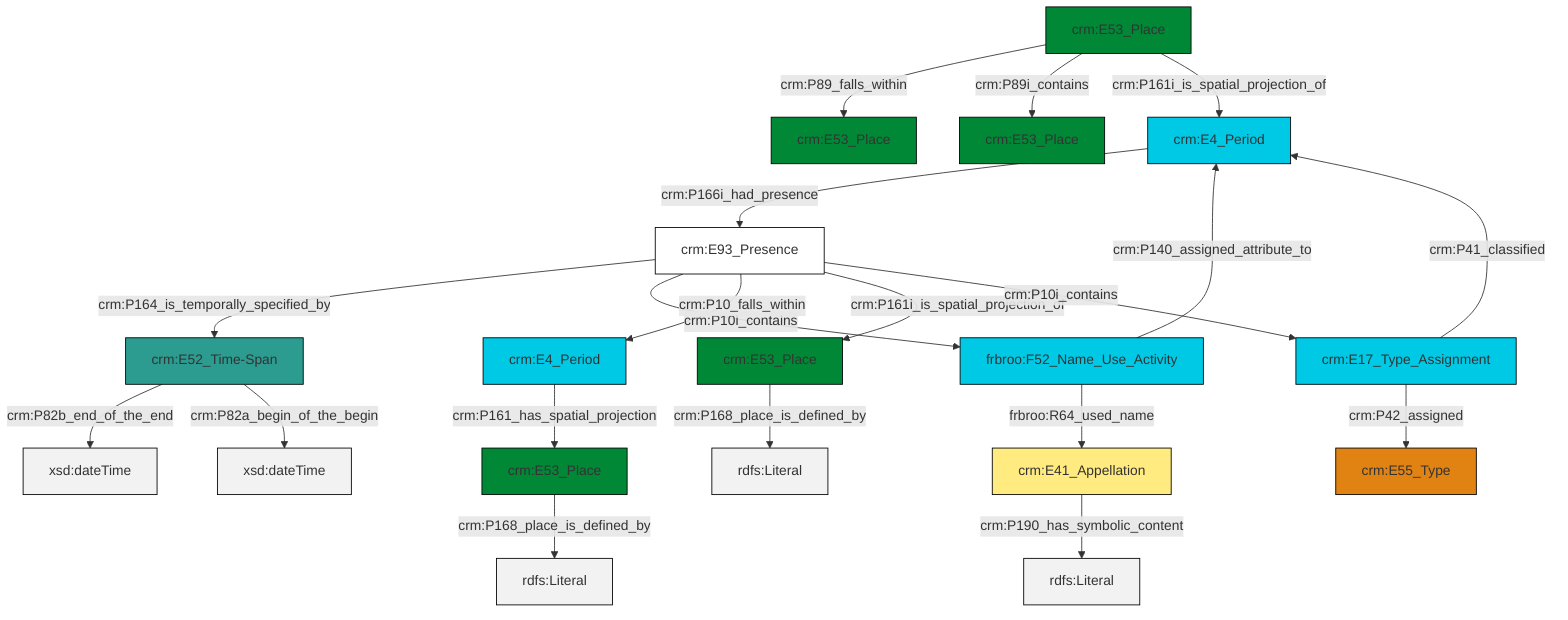 graph TD
classDef Literal fill:#f2f2f2,stroke:#000000;
classDef CRM_Entity fill:#FFFFFF,stroke:#000000;
classDef Temporal_Entity fill:#00C9E6, stroke:#000000;
classDef Type fill:#E18312, stroke:#000000;
classDef Time-Span fill:#2C9C91, stroke:#000000;
classDef Appellation fill:#FFEB7F, stroke:#000000;
classDef Place fill:#008836, stroke:#000000;
classDef Persistent_Item fill:#B266B2, stroke:#000000;
classDef Conceptual_Object fill:#FFD700, stroke:#000000;
classDef Physical_Thing fill:#D2B48C, stroke:#000000;
classDef Actor fill:#f58aad, stroke:#000000;
classDef PC_Classes fill:#4ce600, stroke:#000000;
classDef Multi fill:#cccccc,stroke:#000000;

0["crm:E4_Period"]:::Temporal_Entity -->|crm:P161_has_spatial_projection| 4["crm:E53_Place"]:::Place
9["crm:E53_Place"]:::Place -->|crm:P89_falls_within| 7["crm:E53_Place"]:::Place
10["crm:E52_Time-Span"]:::Time-Span -->|crm:P82b_end_of_the_end| 11[xsd:dateTime]:::Literal
12["crm:E93_Presence"]:::CRM_Entity -->|crm:P164_is_temporally_specified_by| 10["crm:E52_Time-Span"]:::Time-Span
9["crm:E53_Place"]:::Place -->|crm:P89i_contains| 13["crm:E53_Place"]:::Place
14["crm:E41_Appellation"]:::Appellation -->|crm:P190_has_symbolic_content| 15[rdfs:Literal]:::Literal
17["crm:E17_Type_Assignment"]:::Temporal_Entity -->|crm:P42_assigned| 18["crm:E55_Type"]:::Type
12["crm:E93_Presence"]:::CRM_Entity -->|crm:P10i_contains| 20["frbroo:F52_Name_Use_Activity"]:::Temporal_Entity
12["crm:E93_Presence"]:::CRM_Entity -->|crm:P10_falls_within| 0["crm:E4_Period"]:::Temporal_Entity
2["crm:E4_Period"]:::Temporal_Entity -->|crm:P166i_had_presence| 12["crm:E93_Presence"]:::CRM_Entity
20["frbroo:F52_Name_Use_Activity"]:::Temporal_Entity -->|frbroo:R64_used_name| 14["crm:E41_Appellation"]:::Appellation
12["crm:E93_Presence"]:::CRM_Entity -->|crm:P161i_is_spatial_projection_of| 5["crm:E53_Place"]:::Place
10["crm:E52_Time-Span"]:::Time-Span -->|crm:P82a_begin_of_the_begin| 21[xsd:dateTime]:::Literal
9["crm:E53_Place"]:::Place -->|crm:P161i_is_spatial_projection_of| 2["crm:E4_Period"]:::Temporal_Entity
20["frbroo:F52_Name_Use_Activity"]:::Temporal_Entity -->|crm:P140_assigned_attribute_to| 2["crm:E4_Period"]:::Temporal_Entity
12["crm:E93_Presence"]:::CRM_Entity -->|crm:P10i_contains| 17["crm:E17_Type_Assignment"]:::Temporal_Entity
4["crm:E53_Place"]:::Place -->|crm:P168_place_is_defined_by| 23[rdfs:Literal]:::Literal
17["crm:E17_Type_Assignment"]:::Temporal_Entity -->|crm:P41_classified| 2["crm:E4_Period"]:::Temporal_Entity
5["crm:E53_Place"]:::Place -->|crm:P168_place_is_defined_by| 28[rdfs:Literal]:::Literal